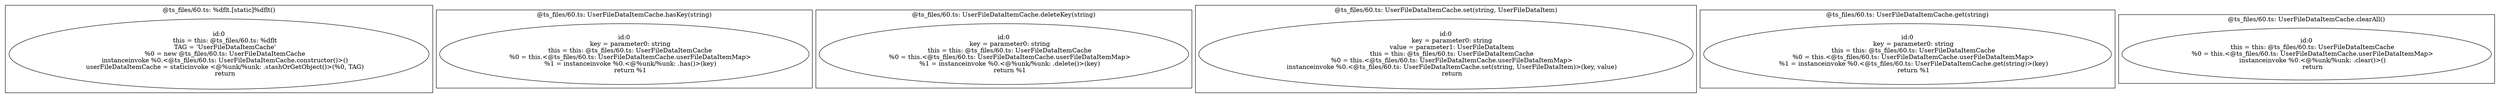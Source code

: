 digraph "60.ts" {
subgraph "cluster_@ts_files/60.ts: %dflt.[static]%dflt()" {
  label="@ts_files/60.ts: %dflt.[static]%dflt()";
  Node33220 [label="id:0
      this = this: @ts_files/60.ts: %dflt
      TAG = 'UserFileDataItemCache'
      %0 = new @ts_files/60.ts: UserFileDataItemCache
      instanceinvoke %0.<@ts_files/60.ts: UserFileDataItemCache.constructor()>()
      userFileDataItemCache = staticinvoke <@%unk/%unk: .stashOrGetObject()>(%0, TAG)
      return"];
}
subgraph "cluster_@ts_files/60.ts: UserFileDataItemCache.hasKey(string)" {
  label="@ts_files/60.ts: UserFileDataItemCache.hasKey(string)";
  Node48840 [label="id:0
      key = parameter0: string
      this = this: @ts_files/60.ts: UserFileDataItemCache
      %0 = this.<@ts_files/60.ts: UserFileDataItemCache.userFileDataItemMap>
      %1 = instanceinvoke %0.<@%unk/%unk: .has()>(key)
      return %1"];
}
subgraph "cluster_@ts_files/60.ts: UserFileDataItemCache.deleteKey(string)" {
  label="@ts_files/60.ts: UserFileDataItemCache.deleteKey(string)";
  Node51950 [label="id:0
      key = parameter0: string
      this = this: @ts_files/60.ts: UserFileDataItemCache
      %0 = this.<@ts_files/60.ts: UserFileDataItemCache.userFileDataItemMap>
      %1 = instanceinvoke %0.<@%unk/%unk: .delete()>(key)
      return %1"];
}
subgraph "cluster_@ts_files/60.ts: UserFileDataItemCache.set(string, UserFileDataItem)" {
  label="@ts_files/60.ts: UserFileDataItemCache.set(string, UserFileDataItem)";
  Node62550 [label="id:0
      key = parameter0: string
      value = parameter1: UserFileDataItem
      this = this: @ts_files/60.ts: UserFileDataItemCache
      %0 = this.<@ts_files/60.ts: UserFileDataItemCache.userFileDataItemMap>
      instanceinvoke %0.<@ts_files/60.ts: UserFileDataItemCache.set(string, UserFileDataItem)>(key, value)
      return"];
}
subgraph "cluster_@ts_files/60.ts: UserFileDataItemCache.get(string)" {
  label="@ts_files/60.ts: UserFileDataItemCache.get(string)";
  Node45910 [label="id:0
      key = parameter0: string
      this = this: @ts_files/60.ts: UserFileDataItemCache
      %0 = this.<@ts_files/60.ts: UserFileDataItemCache.userFileDataItemMap>
      %1 = instanceinvoke %0.<@ts_files/60.ts: UserFileDataItemCache.get(string)>(key)
      return %1"];
}
subgraph "cluster_@ts_files/60.ts: UserFileDataItemCache.clearAll()" {
  label="@ts_files/60.ts: UserFileDataItemCache.clearAll()";
  Node44080 [label="id:0
      this = this: @ts_files/60.ts: UserFileDataItemCache
      %0 = this.<@ts_files/60.ts: UserFileDataItemCache.userFileDataItemMap>
      instanceinvoke %0.<@%unk/%unk: .clear()>()
      return"];
}
}
